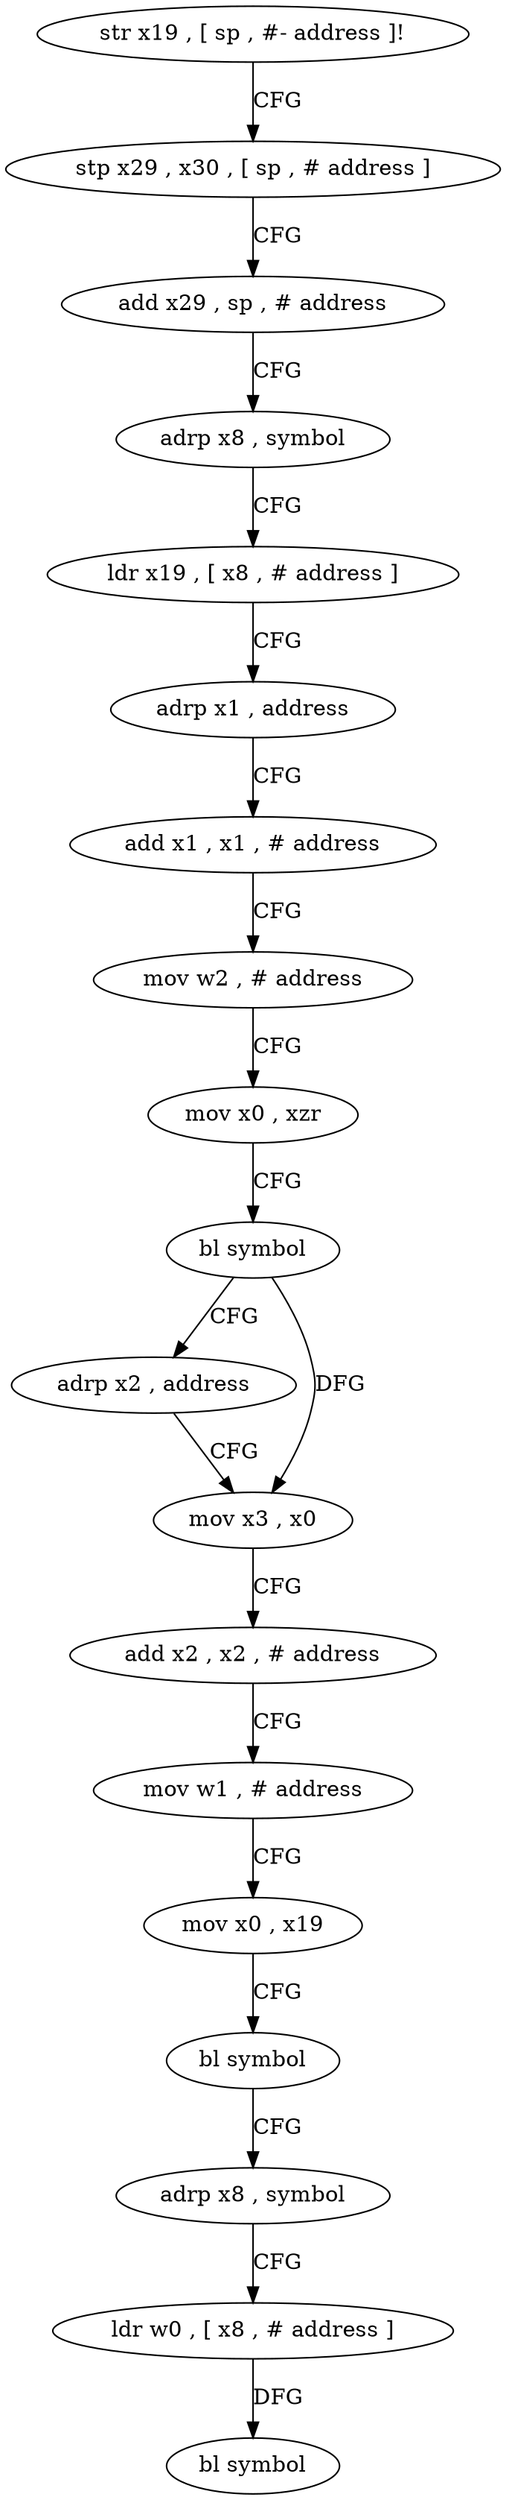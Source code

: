 digraph "func" {
"4260232" [label = "str x19 , [ sp , #- address ]!" ]
"4260236" [label = "stp x29 , x30 , [ sp , # address ]" ]
"4260240" [label = "add x29 , sp , # address" ]
"4260244" [label = "adrp x8 , symbol" ]
"4260248" [label = "ldr x19 , [ x8 , # address ]" ]
"4260252" [label = "adrp x1 , address" ]
"4260256" [label = "add x1 , x1 , # address" ]
"4260260" [label = "mov w2 , # address" ]
"4260264" [label = "mov x0 , xzr" ]
"4260268" [label = "bl symbol" ]
"4260272" [label = "adrp x2 , address" ]
"4260276" [label = "mov x3 , x0" ]
"4260280" [label = "add x2 , x2 , # address" ]
"4260284" [label = "mov w1 , # address" ]
"4260288" [label = "mov x0 , x19" ]
"4260292" [label = "bl symbol" ]
"4260296" [label = "adrp x8 , symbol" ]
"4260300" [label = "ldr w0 , [ x8 , # address ]" ]
"4260304" [label = "bl symbol" ]
"4260232" -> "4260236" [ label = "CFG" ]
"4260236" -> "4260240" [ label = "CFG" ]
"4260240" -> "4260244" [ label = "CFG" ]
"4260244" -> "4260248" [ label = "CFG" ]
"4260248" -> "4260252" [ label = "CFG" ]
"4260252" -> "4260256" [ label = "CFG" ]
"4260256" -> "4260260" [ label = "CFG" ]
"4260260" -> "4260264" [ label = "CFG" ]
"4260264" -> "4260268" [ label = "CFG" ]
"4260268" -> "4260272" [ label = "CFG" ]
"4260268" -> "4260276" [ label = "DFG" ]
"4260272" -> "4260276" [ label = "CFG" ]
"4260276" -> "4260280" [ label = "CFG" ]
"4260280" -> "4260284" [ label = "CFG" ]
"4260284" -> "4260288" [ label = "CFG" ]
"4260288" -> "4260292" [ label = "CFG" ]
"4260292" -> "4260296" [ label = "CFG" ]
"4260296" -> "4260300" [ label = "CFG" ]
"4260300" -> "4260304" [ label = "DFG" ]
}
